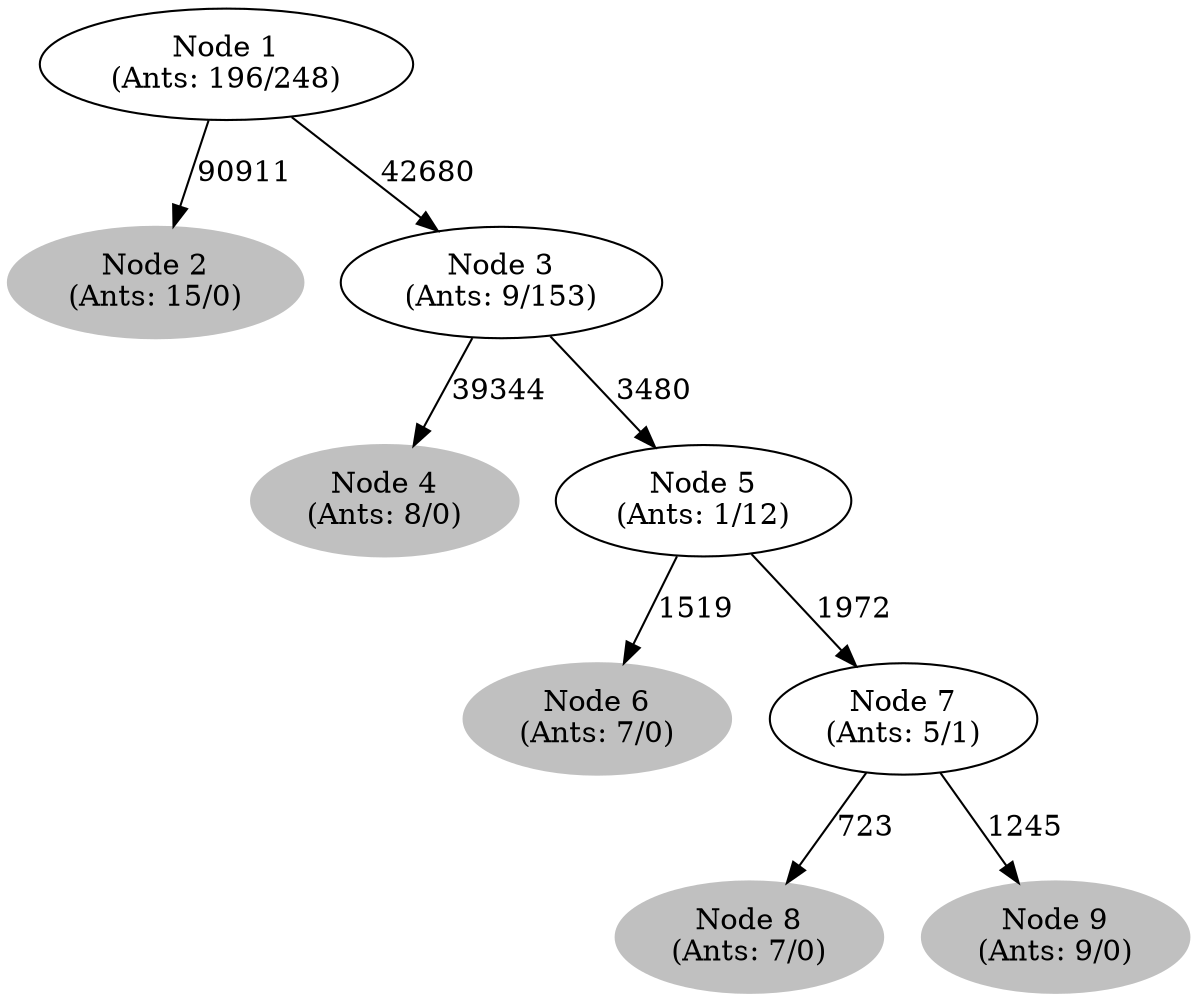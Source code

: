 digraph G {
	
	 "Node 2\n(Ants: 15/0)" [style=filled,color="gray"];
	"Node 1\n(Ants: 196/248)" -> "Node 2\n(Ants: 15/0)" [label=90911];
	 "Node 1\n(Ants: 196/248)" -> "Node 3\n(Ants: 9/153)" [label=42680];
	 "Node 4\n(Ants: 8/0)" [style=filled,color="gray"];
	"Node 3\n(Ants: 9/153)" -> "Node 4\n(Ants: 8/0)" [label=39344];
	 "Node 3\n(Ants: 9/153)" -> "Node 5\n(Ants: 1/12)" [label=3480];
	 "Node 6\n(Ants: 7/0)" [style=filled,color="gray"];
	"Node 5\n(Ants: 1/12)" -> "Node 6\n(Ants: 7/0)" [label=1519];
	 "Node 5\n(Ants: 1/12)" -> "Node 7\n(Ants: 5/1)" [label=1972];
	 "Node 8\n(Ants: 7/0)" [style=filled,color="gray"];
	"Node 7\n(Ants: 5/1)" -> "Node 8\n(Ants: 7/0)" [label=723];
	 "Node 9\n(Ants: 9/0)" [style=filled,color="gray"];
	"Node 7\n(Ants: 5/1)" -> "Node 9\n(Ants: 9/0)" [label=1245];
	 
}
